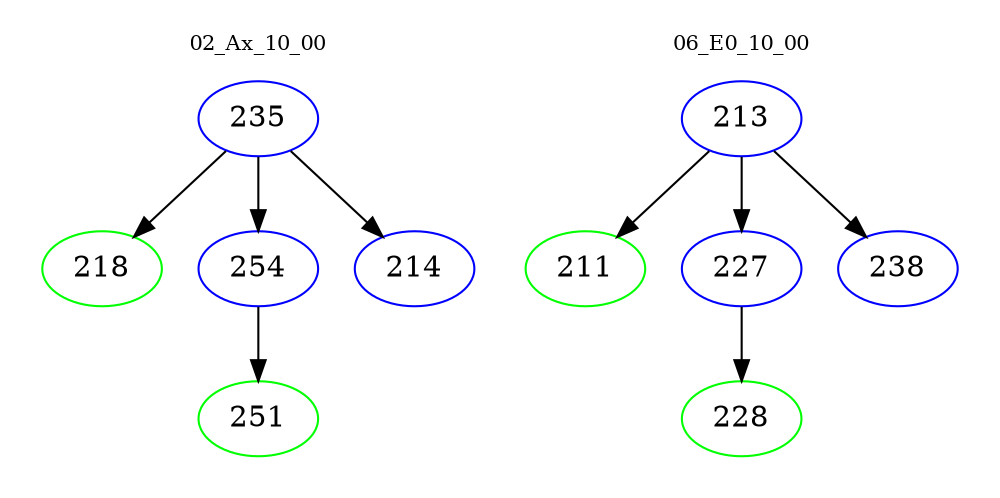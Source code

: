 digraph{
subgraph cluster_0 {
color = white
label = "02_Ax_10_00";
fontsize=10;
T0_235 [label="235", color="blue"]
T0_235 -> T0_218 [color="black"]
T0_218 [label="218", color="green"]
T0_235 -> T0_254 [color="black"]
T0_254 [label="254", color="blue"]
T0_254 -> T0_251 [color="black"]
T0_251 [label="251", color="green"]
T0_235 -> T0_214 [color="black"]
T0_214 [label="214", color="blue"]
}
subgraph cluster_1 {
color = white
label = "06_E0_10_00";
fontsize=10;
T1_213 [label="213", color="blue"]
T1_213 -> T1_211 [color="black"]
T1_211 [label="211", color="green"]
T1_213 -> T1_227 [color="black"]
T1_227 [label="227", color="blue"]
T1_227 -> T1_228 [color="black"]
T1_228 [label="228", color="green"]
T1_213 -> T1_238 [color="black"]
T1_238 [label="238", color="blue"]
}
}
